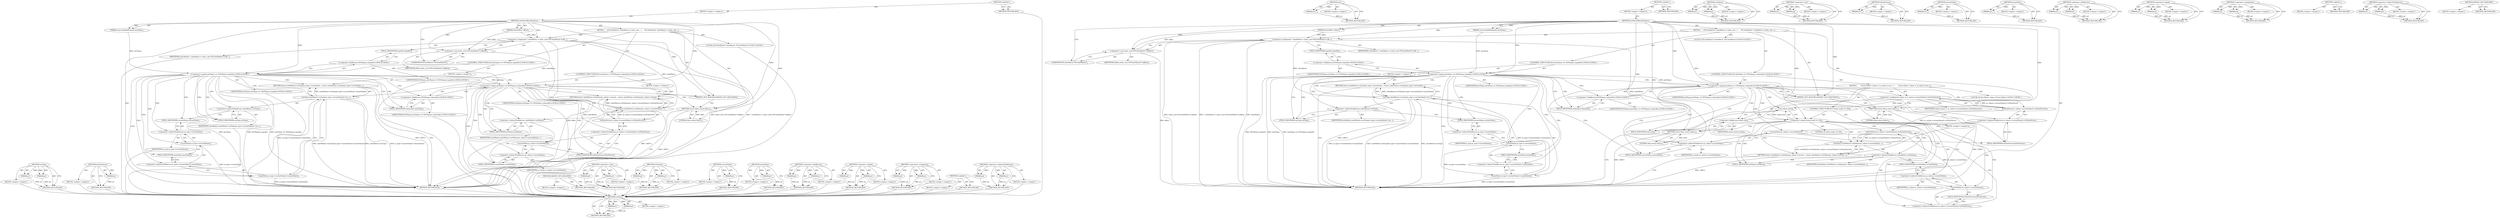 digraph "ASSERT_NOT_REACHED" {
vulnerable_102 [label=<(METHOD,setType)>];
vulnerable_103 [label=<(PARAM,p1)>];
vulnerable_104 [label=<(PARAM,p2)>];
vulnerable_105 [label=<(BLOCK,&lt;empty&gt;,&lt;empty&gt;)>];
vulnerable_106 [label=<(METHOD_RETURN,ANY)>];
vulnerable_125 [label=<(METHOD,toFloatVector)>];
vulnerable_126 [label=<(PARAM,p1)>];
vulnerable_127 [label=<(BLOCK,&lt;empty&gt;,&lt;empty&gt;)>];
vulnerable_128 [label=<(METHOD_RETURN,ANY)>];
vulnerable_6 [label=<(METHOD,&lt;global&gt;)<SUB>1</SUB>>];
vulnerable_7 [label=<(BLOCK,&lt;empty&gt;,&lt;empty&gt;)<SUB>1</SUB>>];
vulnerable_8 [label=<(METHOD,setFilterEffectAttribute)<SUB>1</SUB>>];
vulnerable_9 [label=<(PARAM,FilterEffect* effect)<SUB>1</SUB>>];
vulnerable_10 [label=<(PARAM,const QualifiedName&amp; attrName)<SUB>1</SUB>>];
vulnerable_11 [label=<(BLOCK,{
     FEColorMatrix* colorMatrix = static_cast...,{
     FEColorMatrix* colorMatrix = static_cast...)<SUB>2</SUB>>];
vulnerable_12 [label="<(LOCAL,FEColorMatrix* colorMatrix: FEColorMatrix*)<SUB>3</SUB>>"];
vulnerable_13 [label=<(&lt;operator&gt;.assignment,* colorMatrix = static_cast&lt;FEColorMatrix*&gt;(eff...)<SUB>3</SUB>>];
vulnerable_14 [label=<(IDENTIFIER,colorMatrix,* colorMatrix = static_cast&lt;FEColorMatrix*&gt;(eff...)<SUB>3</SUB>>];
vulnerable_15 [label=<(&lt;operator&gt;.cast,static_cast&lt;FEColorMatrix*&gt;(effect))<SUB>3</SUB>>];
vulnerable_16 [label=<(UNKNOWN,FEColorMatrix*,FEColorMatrix*)<SUB>3</SUB>>];
vulnerable_17 [label=<(IDENTIFIER,effect,static_cast&lt;FEColorMatrix*&gt;(effect))<SUB>3</SUB>>];
vulnerable_18 [label="<(CONTROL_STRUCTURE,IF,if (attrName == SVGNames::typeAttr))<SUB>4</SUB>>"];
vulnerable_19 [label="<(&lt;operator&gt;.equals,attrName == SVGNames::typeAttr)<SUB>4</SUB>>"];
vulnerable_20 [label="<(IDENTIFIER,attrName,attrName == SVGNames::typeAttr)<SUB>4</SUB>>"];
vulnerable_21 [label="<(&lt;operator&gt;.fieldAccess,SVGNames::typeAttr)<SUB>4</SUB>>"];
vulnerable_22 [label="<(IDENTIFIER,SVGNames,attrName == SVGNames::typeAttr)<SUB>4</SUB>>"];
vulnerable_23 [label=<(FIELD_IDENTIFIER,typeAttr,typeAttr)<SUB>4</SUB>>];
vulnerable_24 [label=<(BLOCK,&lt;empty&gt;,&lt;empty&gt;)<SUB>5</SUB>>];
vulnerable_25 [label=<(RETURN,return colorMatrix-&gt;setType(m_type-&gt;currentValu...,return colorMatrix-&gt;setType(m_type-&gt;currentValu...)<SUB>5</SUB>>];
vulnerable_26 [label=<(setType,colorMatrix-&gt;setType(m_type-&gt;currentValue()-&gt;en...)<SUB>5</SUB>>];
vulnerable_27 [label=<(&lt;operator&gt;.indirectFieldAccess,colorMatrix-&gt;setType)<SUB>5</SUB>>];
vulnerable_28 [label=<(IDENTIFIER,colorMatrix,colorMatrix-&gt;setType(m_type-&gt;currentValue()-&gt;en...)<SUB>5</SUB>>];
vulnerable_29 [label=<(FIELD_IDENTIFIER,setType,setType)<SUB>5</SUB>>];
vulnerable_30 [label=<(enumValue,m_type-&gt;currentValue()-&gt;enumValue())<SUB>5</SUB>>];
vulnerable_31 [label=<(&lt;operator&gt;.indirectFieldAccess,m_type-&gt;currentValue()-&gt;enumValue)<SUB>5</SUB>>];
vulnerable_32 [label=<(currentValue,m_type-&gt;currentValue())<SUB>5</SUB>>];
vulnerable_33 [label=<(&lt;operator&gt;.indirectFieldAccess,m_type-&gt;currentValue)<SUB>5</SUB>>];
vulnerable_34 [label=<(IDENTIFIER,m_type,m_type-&gt;currentValue())<SUB>5</SUB>>];
vulnerable_35 [label=<(FIELD_IDENTIFIER,currentValue,currentValue)<SUB>5</SUB>>];
vulnerable_36 [label=<(FIELD_IDENTIFIER,enumValue,enumValue)<SUB>5</SUB>>];
vulnerable_37 [label="<(CONTROL_STRUCTURE,IF,if (attrName == SVGNames::valuesAttr))<SUB>6</SUB>>"];
vulnerable_38 [label="<(&lt;operator&gt;.equals,attrName == SVGNames::valuesAttr)<SUB>6</SUB>>"];
vulnerable_39 [label="<(IDENTIFIER,attrName,attrName == SVGNames::valuesAttr)<SUB>6</SUB>>"];
vulnerable_40 [label="<(&lt;operator&gt;.fieldAccess,SVGNames::valuesAttr)<SUB>6</SUB>>"];
vulnerable_41 [label="<(IDENTIFIER,SVGNames,attrName == SVGNames::valuesAttr)<SUB>6</SUB>>"];
vulnerable_42 [label=<(FIELD_IDENTIFIER,valuesAttr,valuesAttr)<SUB>6</SUB>>];
vulnerable_43 [label=<(BLOCK,&lt;empty&gt;,&lt;empty&gt;)<SUB>7</SUB>>];
vulnerable_44 [label=<(RETURN,return colorMatrix-&gt;setValues(m_values-&gt;current...,return colorMatrix-&gt;setValues(m_values-&gt;current...)<SUB>7</SUB>>];
vulnerable_45 [label=<(setValues,colorMatrix-&gt;setValues(m_values-&gt;currentValue()...)<SUB>7</SUB>>];
vulnerable_46 [label=<(&lt;operator&gt;.indirectFieldAccess,colorMatrix-&gt;setValues)<SUB>7</SUB>>];
vulnerable_47 [label=<(IDENTIFIER,colorMatrix,colorMatrix-&gt;setValues(m_values-&gt;currentValue()...)<SUB>7</SUB>>];
vulnerable_48 [label=<(FIELD_IDENTIFIER,setValues,setValues)<SUB>7</SUB>>];
vulnerable_49 [label=<(toFloatVector,m_values-&gt;currentValue()-&gt;toFloatVector())<SUB>7</SUB>>];
vulnerable_50 [label=<(&lt;operator&gt;.indirectFieldAccess,m_values-&gt;currentValue()-&gt;toFloatVector)<SUB>7</SUB>>];
vulnerable_51 [label=<(currentValue,m_values-&gt;currentValue())<SUB>7</SUB>>];
vulnerable_52 [label=<(&lt;operator&gt;.indirectFieldAccess,m_values-&gt;currentValue)<SUB>7</SUB>>];
vulnerable_53 [label=<(IDENTIFIER,m_values,m_values-&gt;currentValue())<SUB>7</SUB>>];
vulnerable_54 [label=<(FIELD_IDENTIFIER,currentValue,currentValue)<SUB>7</SUB>>];
vulnerable_55 [label=<(FIELD_IDENTIFIER,toFloatVector,toFloatVector)<SUB>7</SUB>>];
vulnerable_56 [label=<(ASSERT_NOT_REACHED,ASSERT_NOT_REACHED())<SUB>9</SUB>>];
vulnerable_57 [label=<(RETURN,return false;,return false;)<SUB>10</SUB>>];
vulnerable_58 [label=<(LITERAL,false,return false;)<SUB>10</SUB>>];
vulnerable_59 [label=<(METHOD_RETURN,bool)<SUB>1</SUB>>];
vulnerable_61 [label=<(METHOD_RETURN,ANY)<SUB>1</SUB>>];
vulnerable_129 [label=<(METHOD,ASSERT_NOT_REACHED)>];
vulnerable_130 [label=<(BLOCK,&lt;empty&gt;,&lt;empty&gt;)>];
vulnerable_131 [label=<(METHOD_RETURN,ANY)>];
vulnerable_87 [label=<(METHOD,&lt;operator&gt;.cast)>];
vulnerable_88 [label=<(PARAM,p1)>];
vulnerable_89 [label=<(PARAM,p2)>];
vulnerable_90 [label=<(BLOCK,&lt;empty&gt;,&lt;empty&gt;)>];
vulnerable_91 [label=<(METHOD_RETURN,ANY)>];
vulnerable_120 [label=<(METHOD,setValues)>];
vulnerable_121 [label=<(PARAM,p1)>];
vulnerable_122 [label=<(PARAM,p2)>];
vulnerable_123 [label=<(BLOCK,&lt;empty&gt;,&lt;empty&gt;)>];
vulnerable_124 [label=<(METHOD_RETURN,ANY)>];
vulnerable_116 [label=<(METHOD,currentValue)>];
vulnerable_117 [label=<(PARAM,p1)>];
vulnerable_118 [label=<(BLOCK,&lt;empty&gt;,&lt;empty&gt;)>];
vulnerable_119 [label=<(METHOD_RETURN,ANY)>];
vulnerable_112 [label=<(METHOD,enumValue)>];
vulnerable_113 [label=<(PARAM,p1)>];
vulnerable_114 [label=<(BLOCK,&lt;empty&gt;,&lt;empty&gt;)>];
vulnerable_115 [label=<(METHOD_RETURN,ANY)>];
vulnerable_97 [label=<(METHOD,&lt;operator&gt;.fieldAccess)>];
vulnerable_98 [label=<(PARAM,p1)>];
vulnerable_99 [label=<(PARAM,p2)>];
vulnerable_100 [label=<(BLOCK,&lt;empty&gt;,&lt;empty&gt;)>];
vulnerable_101 [label=<(METHOD_RETURN,ANY)>];
vulnerable_92 [label=<(METHOD,&lt;operator&gt;.equals)>];
vulnerable_93 [label=<(PARAM,p1)>];
vulnerable_94 [label=<(PARAM,p2)>];
vulnerable_95 [label=<(BLOCK,&lt;empty&gt;,&lt;empty&gt;)>];
vulnerable_96 [label=<(METHOD_RETURN,ANY)>];
vulnerable_82 [label=<(METHOD,&lt;operator&gt;.assignment)>];
vulnerable_83 [label=<(PARAM,p1)>];
vulnerable_84 [label=<(PARAM,p2)>];
vulnerable_85 [label=<(BLOCK,&lt;empty&gt;,&lt;empty&gt;)>];
vulnerable_86 [label=<(METHOD_RETURN,ANY)>];
vulnerable_76 [label=<(METHOD,&lt;global&gt;)<SUB>1</SUB>>];
vulnerable_77 [label=<(BLOCK,&lt;empty&gt;,&lt;empty&gt;)>];
vulnerable_78 [label=<(METHOD_RETURN,ANY)>];
vulnerable_107 [label=<(METHOD,&lt;operator&gt;.indirectFieldAccess)>];
vulnerable_108 [label=<(PARAM,p1)>];
vulnerable_109 [label=<(PARAM,p2)>];
vulnerable_110 [label=<(BLOCK,&lt;empty&gt;,&lt;empty&gt;)>];
vulnerable_111 [label=<(METHOD_RETURN,ANY)>];
fixed_126 [label=<(METHOD,setType)>];
fixed_127 [label=<(PARAM,p1)>];
fixed_128 [label=<(PARAM,p2)>];
fixed_129 [label=<(BLOCK,&lt;empty&gt;,&lt;empty&gt;)>];
fixed_130 [label=<(METHOD_RETURN,ANY)>];
fixed_148 [label=<(METHOD,size)>];
fixed_149 [label=<(PARAM,p1)>];
fixed_150 [label=<(BLOCK,&lt;empty&gt;,&lt;empty&gt;)>];
fixed_151 [label=<(METHOD_RETURN,ANY)>];
fixed_6 [label=<(METHOD,&lt;global&gt;)<SUB>1</SUB>>];
fixed_7 [label=<(BLOCK,&lt;empty&gt;,&lt;empty&gt;)<SUB>1</SUB>>];
fixed_8 [label=<(METHOD,setFilterEffectAttribute)<SUB>1</SUB>>];
fixed_9 [label=<(PARAM,FilterEffect* effect)<SUB>1</SUB>>];
fixed_10 [label=<(PARAM,const QualifiedName&amp; attrName)<SUB>1</SUB>>];
fixed_11 [label=<(BLOCK,{
     FEColorMatrix* colorMatrix = static_cast...,{
     FEColorMatrix* colorMatrix = static_cast...)<SUB>2</SUB>>];
fixed_12 [label="<(LOCAL,FEColorMatrix* colorMatrix: FEColorMatrix*)<SUB>3</SUB>>"];
fixed_13 [label=<(&lt;operator&gt;.assignment,* colorMatrix = static_cast&lt;FEColorMatrix*&gt;(eff...)<SUB>3</SUB>>];
fixed_14 [label=<(IDENTIFIER,colorMatrix,* colorMatrix = static_cast&lt;FEColorMatrix*&gt;(eff...)<SUB>3</SUB>>];
fixed_15 [label=<(&lt;operator&gt;.cast,static_cast&lt;FEColorMatrix*&gt;(effect))<SUB>3</SUB>>];
fixed_16 [label=<(UNKNOWN,FEColorMatrix*,FEColorMatrix*)<SUB>3</SUB>>];
fixed_17 [label=<(IDENTIFIER,effect,static_cast&lt;FEColorMatrix*&gt;(effect))<SUB>3</SUB>>];
fixed_18 [label="<(CONTROL_STRUCTURE,IF,if (attrName == SVGNames::typeAttr))<SUB>4</SUB>>"];
fixed_19 [label="<(&lt;operator&gt;.equals,attrName == SVGNames::typeAttr)<SUB>4</SUB>>"];
fixed_20 [label="<(IDENTIFIER,attrName,attrName == SVGNames::typeAttr)<SUB>4</SUB>>"];
fixed_21 [label="<(&lt;operator&gt;.fieldAccess,SVGNames::typeAttr)<SUB>4</SUB>>"];
fixed_22 [label="<(IDENTIFIER,SVGNames,attrName == SVGNames::typeAttr)<SUB>4</SUB>>"];
fixed_23 [label=<(FIELD_IDENTIFIER,typeAttr,typeAttr)<SUB>4</SUB>>];
fixed_24 [label=<(BLOCK,&lt;empty&gt;,&lt;empty&gt;)<SUB>5</SUB>>];
fixed_25 [label=<(RETURN,return colorMatrix-&gt;setType(m_type-&gt;currentValu...,return colorMatrix-&gt;setType(m_type-&gt;currentValu...)<SUB>5</SUB>>];
fixed_26 [label=<(setType,colorMatrix-&gt;setType(m_type-&gt;currentValue()-&gt;en...)<SUB>5</SUB>>];
fixed_27 [label=<(&lt;operator&gt;.indirectFieldAccess,colorMatrix-&gt;setType)<SUB>5</SUB>>];
fixed_28 [label=<(IDENTIFIER,colorMatrix,colorMatrix-&gt;setType(m_type-&gt;currentValue()-&gt;en...)<SUB>5</SUB>>];
fixed_29 [label=<(FIELD_IDENTIFIER,setType,setType)<SUB>5</SUB>>];
fixed_30 [label=<(enumValue,m_type-&gt;currentValue()-&gt;enumValue())<SUB>5</SUB>>];
fixed_31 [label=<(&lt;operator&gt;.indirectFieldAccess,m_type-&gt;currentValue()-&gt;enumValue)<SUB>5</SUB>>];
fixed_32 [label=<(currentValue,m_type-&gt;currentValue())<SUB>5</SUB>>];
fixed_33 [label=<(&lt;operator&gt;.indirectFieldAccess,m_type-&gt;currentValue)<SUB>5</SUB>>];
fixed_34 [label=<(IDENTIFIER,m_type,m_type-&gt;currentValue())<SUB>5</SUB>>];
fixed_35 [label=<(FIELD_IDENTIFIER,currentValue,currentValue)<SUB>5</SUB>>];
fixed_36 [label=<(FIELD_IDENTIFIER,enumValue,enumValue)<SUB>5</SUB>>];
fixed_37 [label="<(CONTROL_STRUCTURE,IF,if (attrName == SVGNames::valuesAttr))<SUB>6</SUB>>"];
fixed_38 [label="<(&lt;operator&gt;.equals,attrName == SVGNames::valuesAttr)<SUB>6</SUB>>"];
fixed_39 [label="<(IDENTIFIER,attrName,attrName == SVGNames::valuesAttr)<SUB>6</SUB>>"];
fixed_40 [label="<(&lt;operator&gt;.fieldAccess,SVGNames::valuesAttr)<SUB>6</SUB>>"];
fixed_41 [label="<(IDENTIFIER,SVGNames,attrName == SVGNames::valuesAttr)<SUB>6</SUB>>"];
fixed_42 [label=<(FIELD_IDENTIFIER,valuesAttr,valuesAttr)<SUB>6</SUB>>];
fixed_43 [label=<(BLOCK,{
        Vector&lt;float&gt; values = m_values-&gt;curr...,{
        Vector&lt;float&gt; values = m_values-&gt;curr...)<SUB>6</SUB>>];
fixed_44 [label="<(LOCAL,Vector&lt;float&gt; values: Vector&lt;float&gt;)<SUB>7</SUB>>"];
fixed_45 [label=<(&lt;operator&gt;.assignment,values = m_values-&gt;currentValue()-&gt;toFloatVector())<SUB>7</SUB>>];
fixed_46 [label=<(IDENTIFIER,values,values = m_values-&gt;currentValue()-&gt;toFloatVector())<SUB>7</SUB>>];
fixed_47 [label=<(toFloatVector,m_values-&gt;currentValue()-&gt;toFloatVector())<SUB>7</SUB>>];
fixed_48 [label=<(&lt;operator&gt;.indirectFieldAccess,m_values-&gt;currentValue()-&gt;toFloatVector)<SUB>7</SUB>>];
fixed_49 [label=<(currentValue,m_values-&gt;currentValue())<SUB>7</SUB>>];
fixed_50 [label=<(&lt;operator&gt;.indirectFieldAccess,m_values-&gt;currentValue)<SUB>7</SUB>>];
fixed_51 [label=<(IDENTIFIER,m_values,m_values-&gt;currentValue())<SUB>7</SUB>>];
fixed_52 [label=<(FIELD_IDENTIFIER,currentValue,currentValue)<SUB>7</SUB>>];
fixed_53 [label=<(FIELD_IDENTIFIER,toFloatVector,toFloatVector)<SUB>7</SUB>>];
fixed_54 [label=<(CONTROL_STRUCTURE,IF,if (values.size() == 20))<SUB>8</SUB>>];
fixed_55 [label=<(&lt;operator&gt;.equals,values.size() == 20)<SUB>8</SUB>>];
fixed_56 [label=<(size,values.size())<SUB>8</SUB>>];
fixed_57 [label=<(&lt;operator&gt;.fieldAccess,values.size)<SUB>8</SUB>>];
fixed_58 [label=<(IDENTIFIER,values,values.size())<SUB>8</SUB>>];
fixed_59 [label=<(FIELD_IDENTIFIER,size,size)<SUB>8</SUB>>];
fixed_60 [label=<(LITERAL,20,values.size() == 20)<SUB>8</SUB>>];
fixed_61 [label=<(BLOCK,&lt;empty&gt;,&lt;empty&gt;)<SUB>9</SUB>>];
fixed_62 [label=<(RETURN,return colorMatrix-&gt;setValues(m_values-&gt;current...,return colorMatrix-&gt;setValues(m_values-&gt;current...)<SUB>9</SUB>>];
fixed_63 [label=<(setValues,colorMatrix-&gt;setValues(m_values-&gt;currentValue()...)<SUB>9</SUB>>];
fixed_64 [label=<(&lt;operator&gt;.indirectFieldAccess,colorMatrix-&gt;setValues)<SUB>9</SUB>>];
fixed_65 [label=<(IDENTIFIER,colorMatrix,colorMatrix-&gt;setValues(m_values-&gt;currentValue()...)<SUB>9</SUB>>];
fixed_66 [label=<(FIELD_IDENTIFIER,setValues,setValues)<SUB>9</SUB>>];
fixed_67 [label=<(toFloatVector,m_values-&gt;currentValue()-&gt;toFloatVector())<SUB>9</SUB>>];
fixed_68 [label=<(&lt;operator&gt;.indirectFieldAccess,m_values-&gt;currentValue()-&gt;toFloatVector)<SUB>9</SUB>>];
fixed_69 [label=<(currentValue,m_values-&gt;currentValue())<SUB>9</SUB>>];
fixed_70 [label=<(&lt;operator&gt;.indirectFieldAccess,m_values-&gt;currentValue)<SUB>9</SUB>>];
fixed_71 [label=<(IDENTIFIER,m_values,m_values-&gt;currentValue())<SUB>9</SUB>>];
fixed_72 [label=<(FIELD_IDENTIFIER,currentValue,currentValue)<SUB>9</SUB>>];
fixed_73 [label=<(FIELD_IDENTIFIER,toFloatVector,toFloatVector)<SUB>9</SUB>>];
fixed_74 [label=<(RETURN,return false;,return false;)<SUB>10</SUB>>];
fixed_75 [label=<(LITERAL,false,return false;)<SUB>10</SUB>>];
fixed_76 [label=<(ASSERT_NOT_REACHED,ASSERT_NOT_REACHED())<SUB>13</SUB>>];
fixed_77 [label=<(RETURN,return false;,return false;)<SUB>14</SUB>>];
fixed_78 [label=<(LITERAL,false,return false;)<SUB>14</SUB>>];
fixed_79 [label=<(METHOD_RETURN,bool)<SUB>1</SUB>>];
fixed_81 [label=<(METHOD_RETURN,ANY)<SUB>1</SUB>>];
fixed_152 [label=<(METHOD,setValues)>];
fixed_153 [label=<(PARAM,p1)>];
fixed_154 [label=<(PARAM,p2)>];
fixed_155 [label=<(BLOCK,&lt;empty&gt;,&lt;empty&gt;)>];
fixed_156 [label=<(METHOD_RETURN,ANY)>];
fixed_111 [label=<(METHOD,&lt;operator&gt;.cast)>];
fixed_112 [label=<(PARAM,p1)>];
fixed_113 [label=<(PARAM,p2)>];
fixed_114 [label=<(BLOCK,&lt;empty&gt;,&lt;empty&gt;)>];
fixed_115 [label=<(METHOD_RETURN,ANY)>];
fixed_144 [label=<(METHOD,toFloatVector)>];
fixed_145 [label=<(PARAM,p1)>];
fixed_146 [label=<(BLOCK,&lt;empty&gt;,&lt;empty&gt;)>];
fixed_147 [label=<(METHOD_RETURN,ANY)>];
fixed_140 [label=<(METHOD,currentValue)>];
fixed_141 [label=<(PARAM,p1)>];
fixed_142 [label=<(BLOCK,&lt;empty&gt;,&lt;empty&gt;)>];
fixed_143 [label=<(METHOD_RETURN,ANY)>];
fixed_136 [label=<(METHOD,enumValue)>];
fixed_137 [label=<(PARAM,p1)>];
fixed_138 [label=<(BLOCK,&lt;empty&gt;,&lt;empty&gt;)>];
fixed_139 [label=<(METHOD_RETURN,ANY)>];
fixed_121 [label=<(METHOD,&lt;operator&gt;.fieldAccess)>];
fixed_122 [label=<(PARAM,p1)>];
fixed_123 [label=<(PARAM,p2)>];
fixed_124 [label=<(BLOCK,&lt;empty&gt;,&lt;empty&gt;)>];
fixed_125 [label=<(METHOD_RETURN,ANY)>];
fixed_116 [label=<(METHOD,&lt;operator&gt;.equals)>];
fixed_117 [label=<(PARAM,p1)>];
fixed_118 [label=<(PARAM,p2)>];
fixed_119 [label=<(BLOCK,&lt;empty&gt;,&lt;empty&gt;)>];
fixed_120 [label=<(METHOD_RETURN,ANY)>];
fixed_106 [label=<(METHOD,&lt;operator&gt;.assignment)>];
fixed_107 [label=<(PARAM,p1)>];
fixed_108 [label=<(PARAM,p2)>];
fixed_109 [label=<(BLOCK,&lt;empty&gt;,&lt;empty&gt;)>];
fixed_110 [label=<(METHOD_RETURN,ANY)>];
fixed_100 [label=<(METHOD,&lt;global&gt;)<SUB>1</SUB>>];
fixed_101 [label=<(BLOCK,&lt;empty&gt;,&lt;empty&gt;)>];
fixed_102 [label=<(METHOD_RETURN,ANY)>];
fixed_131 [label=<(METHOD,&lt;operator&gt;.indirectFieldAccess)>];
fixed_132 [label=<(PARAM,p1)>];
fixed_133 [label=<(PARAM,p2)>];
fixed_134 [label=<(BLOCK,&lt;empty&gt;,&lt;empty&gt;)>];
fixed_135 [label=<(METHOD_RETURN,ANY)>];
fixed_157 [label=<(METHOD,ASSERT_NOT_REACHED)>];
fixed_158 [label=<(BLOCK,&lt;empty&gt;,&lt;empty&gt;)>];
fixed_159 [label=<(METHOD_RETURN,ANY)>];
vulnerable_102 -> vulnerable_103  [key=0, label="AST: "];
vulnerable_102 -> vulnerable_103  [key=1, label="DDG: "];
vulnerable_102 -> vulnerable_105  [key=0, label="AST: "];
vulnerable_102 -> vulnerable_104  [key=0, label="AST: "];
vulnerable_102 -> vulnerable_104  [key=1, label="DDG: "];
vulnerable_102 -> vulnerable_106  [key=0, label="AST: "];
vulnerable_102 -> vulnerable_106  [key=1, label="CFG: "];
vulnerable_103 -> vulnerable_106  [key=0, label="DDG: p1"];
vulnerable_104 -> vulnerable_106  [key=0, label="DDG: p2"];
vulnerable_105 -> fixed_126  [key=0];
vulnerable_106 -> fixed_126  [key=0];
vulnerable_125 -> vulnerable_126  [key=0, label="AST: "];
vulnerable_125 -> vulnerable_126  [key=1, label="DDG: "];
vulnerable_125 -> vulnerable_127  [key=0, label="AST: "];
vulnerable_125 -> vulnerable_128  [key=0, label="AST: "];
vulnerable_125 -> vulnerable_128  [key=1, label="CFG: "];
vulnerable_126 -> vulnerable_128  [key=0, label="DDG: p1"];
vulnerable_127 -> fixed_126  [key=0];
vulnerable_128 -> fixed_126  [key=0];
vulnerable_6 -> vulnerable_7  [key=0, label="AST: "];
vulnerable_6 -> vulnerable_61  [key=0, label="AST: "];
vulnerable_6 -> vulnerable_61  [key=1, label="CFG: "];
vulnerable_7 -> vulnerable_8  [key=0, label="AST: "];
vulnerable_8 -> vulnerable_9  [key=0, label="AST: "];
vulnerable_8 -> vulnerable_9  [key=1, label="DDG: "];
vulnerable_8 -> vulnerable_10  [key=0, label="AST: "];
vulnerable_8 -> vulnerable_10  [key=1, label="DDG: "];
vulnerable_8 -> vulnerable_11  [key=0, label="AST: "];
vulnerable_8 -> vulnerable_59  [key=0, label="AST: "];
vulnerable_8 -> vulnerable_16  [key=0, label="CFG: "];
vulnerable_8 -> vulnerable_13  [key=0, label="DDG: "];
vulnerable_8 -> vulnerable_56  [key=0, label="DDG: "];
vulnerable_8 -> vulnerable_57  [key=0, label="DDG: "];
vulnerable_8 -> vulnerable_58  [key=0, label="DDG: "];
vulnerable_8 -> vulnerable_15  [key=0, label="DDG: "];
vulnerable_8 -> vulnerable_19  [key=0, label="DDG: "];
vulnerable_8 -> vulnerable_38  [key=0, label="DDG: "];
vulnerable_9 -> vulnerable_13  [key=0, label="DDG: effect"];
vulnerable_9 -> vulnerable_15  [key=0, label="DDG: effect"];
vulnerable_10 -> vulnerable_19  [key=0, label="DDG: attrName"];
vulnerable_11 -> vulnerable_12  [key=0, label="AST: "];
vulnerable_11 -> vulnerable_13  [key=0, label="AST: "];
vulnerable_11 -> vulnerable_18  [key=0, label="AST: "];
vulnerable_11 -> vulnerable_37  [key=0, label="AST: "];
vulnerable_11 -> vulnerable_56  [key=0, label="AST: "];
vulnerable_11 -> vulnerable_57  [key=0, label="AST: "];
vulnerable_12 -> fixed_126  [key=0];
vulnerable_13 -> vulnerable_14  [key=0, label="AST: "];
vulnerable_13 -> vulnerable_15  [key=0, label="AST: "];
vulnerable_13 -> vulnerable_23  [key=0, label="CFG: "];
vulnerable_13 -> vulnerable_59  [key=0, label="DDG: colorMatrix"];
vulnerable_13 -> vulnerable_59  [key=1, label="DDG: static_cast&lt;FEColorMatrix*&gt;(effect)"];
vulnerable_13 -> vulnerable_59  [key=2, label="DDG: * colorMatrix = static_cast&lt;FEColorMatrix*&gt;(effect)"];
vulnerable_13 -> vulnerable_26  [key=0, label="DDG: colorMatrix"];
vulnerable_13 -> vulnerable_45  [key=0, label="DDG: colorMatrix"];
vulnerable_14 -> fixed_126  [key=0];
vulnerable_15 -> vulnerable_16  [key=0, label="AST: "];
vulnerable_15 -> vulnerable_17  [key=0, label="AST: "];
vulnerable_15 -> vulnerable_13  [key=0, label="CFG: "];
vulnerable_15 -> vulnerable_59  [key=0, label="DDG: effect"];
vulnerable_16 -> vulnerable_15  [key=0, label="CFG: "];
vulnerable_17 -> fixed_126  [key=0];
vulnerable_18 -> vulnerable_19  [key=0, label="AST: "];
vulnerable_18 -> vulnerable_24  [key=0, label="AST: "];
vulnerable_19 -> vulnerable_20  [key=0, label="AST: "];
vulnerable_19 -> vulnerable_21  [key=0, label="AST: "];
vulnerable_19 -> vulnerable_29  [key=0, label="CFG: "];
vulnerable_19 -> vulnerable_29  [key=1, label="CDG: "];
vulnerable_19 -> vulnerable_42  [key=0, label="CFG: "];
vulnerable_19 -> vulnerable_42  [key=1, label="CDG: "];
vulnerable_19 -> vulnerable_59  [key=0, label="DDG: attrName"];
vulnerable_19 -> vulnerable_59  [key=1, label="DDG: SVGNames::typeAttr"];
vulnerable_19 -> vulnerable_59  [key=2, label="DDG: attrName == SVGNames::typeAttr"];
vulnerable_19 -> vulnerable_38  [key=0, label="DDG: attrName"];
vulnerable_19 -> vulnerable_38  [key=1, label="CDG: "];
vulnerable_19 -> vulnerable_30  [key=0, label="CDG: "];
vulnerable_19 -> vulnerable_32  [key=0, label="CDG: "];
vulnerable_19 -> vulnerable_33  [key=0, label="CDG: "];
vulnerable_19 -> vulnerable_26  [key=0, label="CDG: "];
vulnerable_19 -> vulnerable_36  [key=0, label="CDG: "];
vulnerable_19 -> vulnerable_25  [key=0, label="CDG: "];
vulnerable_19 -> vulnerable_27  [key=0, label="CDG: "];
vulnerable_19 -> vulnerable_40  [key=0, label="CDG: "];
vulnerable_19 -> vulnerable_35  [key=0, label="CDG: "];
vulnerable_19 -> vulnerable_31  [key=0, label="CDG: "];
vulnerable_20 -> fixed_126  [key=0];
vulnerable_21 -> vulnerable_22  [key=0, label="AST: "];
vulnerable_21 -> vulnerable_23  [key=0, label="AST: "];
vulnerable_21 -> vulnerable_19  [key=0, label="CFG: "];
vulnerable_22 -> fixed_126  [key=0];
vulnerable_23 -> vulnerable_21  [key=0, label="CFG: "];
vulnerable_24 -> vulnerable_25  [key=0, label="AST: "];
vulnerable_25 -> vulnerable_26  [key=0, label="AST: "];
vulnerable_25 -> vulnerable_59  [key=0, label="CFG: "];
vulnerable_25 -> vulnerable_59  [key=1, label="DDG: &lt;RET&gt;"];
vulnerable_26 -> vulnerable_27  [key=0, label="AST: "];
vulnerable_26 -> vulnerable_30  [key=0, label="AST: "];
vulnerable_26 -> vulnerable_25  [key=0, label="CFG: "];
vulnerable_26 -> vulnerable_25  [key=1, label="DDG: colorMatrix-&gt;setType(m_type-&gt;currentValue()-&gt;enumValue())"];
vulnerable_26 -> vulnerable_59  [key=0, label="DDG: colorMatrix-&gt;setType"];
vulnerable_26 -> vulnerable_59  [key=1, label="DDG: m_type-&gt;currentValue()-&gt;enumValue()"];
vulnerable_26 -> vulnerable_59  [key=2, label="DDG: colorMatrix-&gt;setType(m_type-&gt;currentValue()-&gt;enumValue())"];
vulnerable_27 -> vulnerable_28  [key=0, label="AST: "];
vulnerable_27 -> vulnerable_29  [key=0, label="AST: "];
vulnerable_27 -> vulnerable_35  [key=0, label="CFG: "];
vulnerable_28 -> fixed_126  [key=0];
vulnerable_29 -> vulnerable_27  [key=0, label="CFG: "];
vulnerable_30 -> vulnerable_31  [key=0, label="AST: "];
vulnerable_30 -> vulnerable_26  [key=0, label="CFG: "];
vulnerable_30 -> vulnerable_26  [key=1, label="DDG: m_type-&gt;currentValue()-&gt;enumValue"];
vulnerable_30 -> vulnerable_59  [key=0, label="DDG: m_type-&gt;currentValue()-&gt;enumValue"];
vulnerable_31 -> vulnerable_32  [key=0, label="AST: "];
vulnerable_31 -> vulnerable_36  [key=0, label="AST: "];
vulnerable_31 -> vulnerable_30  [key=0, label="CFG: "];
vulnerable_32 -> vulnerable_33  [key=0, label="AST: "];
vulnerable_32 -> vulnerable_36  [key=0, label="CFG: "];
vulnerable_32 -> vulnerable_59  [key=0, label="DDG: m_type-&gt;currentValue"];
vulnerable_33 -> vulnerable_34  [key=0, label="AST: "];
vulnerable_33 -> vulnerable_35  [key=0, label="AST: "];
vulnerable_33 -> vulnerable_32  [key=0, label="CFG: "];
vulnerable_34 -> fixed_126  [key=0];
vulnerable_35 -> vulnerable_33  [key=0, label="CFG: "];
vulnerable_36 -> vulnerable_31  [key=0, label="CFG: "];
vulnerable_37 -> vulnerable_38  [key=0, label="AST: "];
vulnerable_37 -> vulnerable_43  [key=0, label="AST: "];
vulnerable_38 -> vulnerable_39  [key=0, label="AST: "];
vulnerable_38 -> vulnerable_40  [key=0, label="AST: "];
vulnerable_38 -> vulnerable_56  [key=0, label="CFG: "];
vulnerable_38 -> vulnerable_56  [key=1, label="CDG: "];
vulnerable_38 -> vulnerable_48  [key=0, label="CFG: "];
vulnerable_38 -> vulnerable_48  [key=1, label="CDG: "];
vulnerable_38 -> vulnerable_49  [key=0, label="CDG: "];
vulnerable_38 -> vulnerable_51  [key=0, label="CDG: "];
vulnerable_38 -> vulnerable_57  [key=0, label="CDG: "];
vulnerable_38 -> vulnerable_52  [key=0, label="CDG: "];
vulnerable_38 -> vulnerable_46  [key=0, label="CDG: "];
vulnerable_38 -> vulnerable_45  [key=0, label="CDG: "];
vulnerable_38 -> vulnerable_50  [key=0, label="CDG: "];
vulnerable_38 -> vulnerable_44  [key=0, label="CDG: "];
vulnerable_38 -> vulnerable_55  [key=0, label="CDG: "];
vulnerable_38 -> vulnerable_54  [key=0, label="CDG: "];
vulnerable_39 -> fixed_126  [key=0];
vulnerable_40 -> vulnerable_41  [key=0, label="AST: "];
vulnerable_40 -> vulnerable_42  [key=0, label="AST: "];
vulnerable_40 -> vulnerable_38  [key=0, label="CFG: "];
vulnerable_41 -> fixed_126  [key=0];
vulnerable_42 -> vulnerable_40  [key=0, label="CFG: "];
vulnerable_43 -> vulnerable_44  [key=0, label="AST: "];
vulnerable_44 -> vulnerable_45  [key=0, label="AST: "];
vulnerable_44 -> vulnerable_59  [key=0, label="CFG: "];
vulnerable_44 -> vulnerable_59  [key=1, label="DDG: &lt;RET&gt;"];
vulnerable_45 -> vulnerable_46  [key=0, label="AST: "];
vulnerable_45 -> vulnerable_49  [key=0, label="AST: "];
vulnerable_45 -> vulnerable_44  [key=0, label="CFG: "];
vulnerable_45 -> vulnerable_44  [key=1, label="DDG: colorMatrix-&gt;setValues(m_values-&gt;currentValue()-&gt;toFloatVector())"];
vulnerable_46 -> vulnerable_47  [key=0, label="AST: "];
vulnerable_46 -> vulnerable_48  [key=0, label="AST: "];
vulnerable_46 -> vulnerable_54  [key=0, label="CFG: "];
vulnerable_47 -> fixed_126  [key=0];
vulnerable_48 -> vulnerable_46  [key=0, label="CFG: "];
vulnerable_49 -> vulnerable_50  [key=0, label="AST: "];
vulnerable_49 -> vulnerable_45  [key=0, label="CFG: "];
vulnerable_49 -> vulnerable_45  [key=1, label="DDG: m_values-&gt;currentValue()-&gt;toFloatVector"];
vulnerable_50 -> vulnerable_51  [key=0, label="AST: "];
vulnerable_50 -> vulnerable_55  [key=0, label="AST: "];
vulnerable_50 -> vulnerable_49  [key=0, label="CFG: "];
vulnerable_51 -> vulnerable_52  [key=0, label="AST: "];
vulnerable_51 -> vulnerable_55  [key=0, label="CFG: "];
vulnerable_52 -> vulnerable_53  [key=0, label="AST: "];
vulnerable_52 -> vulnerable_54  [key=0, label="AST: "];
vulnerable_52 -> vulnerable_51  [key=0, label="CFG: "];
vulnerable_53 -> fixed_126  [key=0];
vulnerable_54 -> vulnerable_52  [key=0, label="CFG: "];
vulnerable_55 -> vulnerable_50  [key=0, label="CFG: "];
vulnerable_56 -> vulnerable_57  [key=0, label="CFG: "];
vulnerable_57 -> vulnerable_58  [key=0, label="AST: "];
vulnerable_57 -> vulnerable_59  [key=0, label="CFG: "];
vulnerable_57 -> vulnerable_59  [key=1, label="DDG: &lt;RET&gt;"];
vulnerable_58 -> vulnerable_57  [key=0, label="DDG: false"];
vulnerable_59 -> fixed_126  [key=0];
vulnerable_61 -> fixed_126  [key=0];
vulnerable_129 -> vulnerable_130  [key=0, label="AST: "];
vulnerable_129 -> vulnerable_131  [key=0, label="AST: "];
vulnerable_129 -> vulnerable_131  [key=1, label="CFG: "];
vulnerable_130 -> fixed_126  [key=0];
vulnerable_131 -> fixed_126  [key=0];
vulnerable_87 -> vulnerable_88  [key=0, label="AST: "];
vulnerable_87 -> vulnerable_88  [key=1, label="DDG: "];
vulnerable_87 -> vulnerable_90  [key=0, label="AST: "];
vulnerable_87 -> vulnerable_89  [key=0, label="AST: "];
vulnerable_87 -> vulnerable_89  [key=1, label="DDG: "];
vulnerable_87 -> vulnerable_91  [key=0, label="AST: "];
vulnerable_87 -> vulnerable_91  [key=1, label="CFG: "];
vulnerable_88 -> vulnerable_91  [key=0, label="DDG: p1"];
vulnerable_89 -> vulnerable_91  [key=0, label="DDG: p2"];
vulnerable_90 -> fixed_126  [key=0];
vulnerable_91 -> fixed_126  [key=0];
vulnerable_120 -> vulnerable_121  [key=0, label="AST: "];
vulnerable_120 -> vulnerable_121  [key=1, label="DDG: "];
vulnerable_120 -> vulnerable_123  [key=0, label="AST: "];
vulnerable_120 -> vulnerable_122  [key=0, label="AST: "];
vulnerable_120 -> vulnerable_122  [key=1, label="DDG: "];
vulnerable_120 -> vulnerable_124  [key=0, label="AST: "];
vulnerable_120 -> vulnerable_124  [key=1, label="CFG: "];
vulnerable_121 -> vulnerable_124  [key=0, label="DDG: p1"];
vulnerable_122 -> vulnerable_124  [key=0, label="DDG: p2"];
vulnerable_123 -> fixed_126  [key=0];
vulnerable_124 -> fixed_126  [key=0];
vulnerable_116 -> vulnerable_117  [key=0, label="AST: "];
vulnerable_116 -> vulnerable_117  [key=1, label="DDG: "];
vulnerable_116 -> vulnerable_118  [key=0, label="AST: "];
vulnerable_116 -> vulnerable_119  [key=0, label="AST: "];
vulnerable_116 -> vulnerable_119  [key=1, label="CFG: "];
vulnerable_117 -> vulnerable_119  [key=0, label="DDG: p1"];
vulnerable_118 -> fixed_126  [key=0];
vulnerable_119 -> fixed_126  [key=0];
vulnerable_112 -> vulnerable_113  [key=0, label="AST: "];
vulnerable_112 -> vulnerable_113  [key=1, label="DDG: "];
vulnerable_112 -> vulnerable_114  [key=0, label="AST: "];
vulnerable_112 -> vulnerable_115  [key=0, label="AST: "];
vulnerable_112 -> vulnerable_115  [key=1, label="CFG: "];
vulnerable_113 -> vulnerable_115  [key=0, label="DDG: p1"];
vulnerable_114 -> fixed_126  [key=0];
vulnerable_115 -> fixed_126  [key=0];
vulnerable_97 -> vulnerable_98  [key=0, label="AST: "];
vulnerable_97 -> vulnerable_98  [key=1, label="DDG: "];
vulnerable_97 -> vulnerable_100  [key=0, label="AST: "];
vulnerable_97 -> vulnerable_99  [key=0, label="AST: "];
vulnerable_97 -> vulnerable_99  [key=1, label="DDG: "];
vulnerable_97 -> vulnerable_101  [key=0, label="AST: "];
vulnerable_97 -> vulnerable_101  [key=1, label="CFG: "];
vulnerable_98 -> vulnerable_101  [key=0, label="DDG: p1"];
vulnerable_99 -> vulnerable_101  [key=0, label="DDG: p2"];
vulnerable_100 -> fixed_126  [key=0];
vulnerable_101 -> fixed_126  [key=0];
vulnerable_92 -> vulnerable_93  [key=0, label="AST: "];
vulnerable_92 -> vulnerable_93  [key=1, label="DDG: "];
vulnerable_92 -> vulnerable_95  [key=0, label="AST: "];
vulnerable_92 -> vulnerable_94  [key=0, label="AST: "];
vulnerable_92 -> vulnerable_94  [key=1, label="DDG: "];
vulnerable_92 -> vulnerable_96  [key=0, label="AST: "];
vulnerable_92 -> vulnerable_96  [key=1, label="CFG: "];
vulnerable_93 -> vulnerable_96  [key=0, label="DDG: p1"];
vulnerable_94 -> vulnerable_96  [key=0, label="DDG: p2"];
vulnerable_95 -> fixed_126  [key=0];
vulnerable_96 -> fixed_126  [key=0];
vulnerable_82 -> vulnerable_83  [key=0, label="AST: "];
vulnerable_82 -> vulnerable_83  [key=1, label="DDG: "];
vulnerable_82 -> vulnerable_85  [key=0, label="AST: "];
vulnerable_82 -> vulnerable_84  [key=0, label="AST: "];
vulnerable_82 -> vulnerable_84  [key=1, label="DDG: "];
vulnerable_82 -> vulnerable_86  [key=0, label="AST: "];
vulnerable_82 -> vulnerable_86  [key=1, label="CFG: "];
vulnerable_83 -> vulnerable_86  [key=0, label="DDG: p1"];
vulnerable_84 -> vulnerable_86  [key=0, label="DDG: p2"];
vulnerable_85 -> fixed_126  [key=0];
vulnerable_86 -> fixed_126  [key=0];
vulnerable_76 -> vulnerable_77  [key=0, label="AST: "];
vulnerable_76 -> vulnerable_78  [key=0, label="AST: "];
vulnerable_76 -> vulnerable_78  [key=1, label="CFG: "];
vulnerable_77 -> fixed_126  [key=0];
vulnerable_78 -> fixed_126  [key=0];
vulnerable_107 -> vulnerable_108  [key=0, label="AST: "];
vulnerable_107 -> vulnerable_108  [key=1, label="DDG: "];
vulnerable_107 -> vulnerable_110  [key=0, label="AST: "];
vulnerable_107 -> vulnerable_109  [key=0, label="AST: "];
vulnerable_107 -> vulnerable_109  [key=1, label="DDG: "];
vulnerable_107 -> vulnerable_111  [key=0, label="AST: "];
vulnerable_107 -> vulnerable_111  [key=1, label="CFG: "];
vulnerable_108 -> vulnerable_111  [key=0, label="DDG: p1"];
vulnerable_109 -> vulnerable_111  [key=0, label="DDG: p2"];
vulnerable_110 -> fixed_126  [key=0];
vulnerable_111 -> fixed_126  [key=0];
fixed_126 -> fixed_127  [key=0, label="AST: "];
fixed_126 -> fixed_127  [key=1, label="DDG: "];
fixed_126 -> fixed_129  [key=0, label="AST: "];
fixed_126 -> fixed_128  [key=0, label="AST: "];
fixed_126 -> fixed_128  [key=1, label="DDG: "];
fixed_126 -> fixed_130  [key=0, label="AST: "];
fixed_126 -> fixed_130  [key=1, label="CFG: "];
fixed_127 -> fixed_130  [key=0, label="DDG: p1"];
fixed_128 -> fixed_130  [key=0, label="DDG: p2"];
fixed_148 -> fixed_149  [key=0, label="AST: "];
fixed_148 -> fixed_149  [key=1, label="DDG: "];
fixed_148 -> fixed_150  [key=0, label="AST: "];
fixed_148 -> fixed_151  [key=0, label="AST: "];
fixed_148 -> fixed_151  [key=1, label="CFG: "];
fixed_149 -> fixed_151  [key=0, label="DDG: p1"];
fixed_6 -> fixed_7  [key=0, label="AST: "];
fixed_6 -> fixed_81  [key=0, label="AST: "];
fixed_6 -> fixed_81  [key=1, label="CFG: "];
fixed_7 -> fixed_8  [key=0, label="AST: "];
fixed_8 -> fixed_9  [key=0, label="AST: "];
fixed_8 -> fixed_9  [key=1, label="DDG: "];
fixed_8 -> fixed_10  [key=0, label="AST: "];
fixed_8 -> fixed_10  [key=1, label="DDG: "];
fixed_8 -> fixed_11  [key=0, label="AST: "];
fixed_8 -> fixed_79  [key=0, label="AST: "];
fixed_8 -> fixed_16  [key=0, label="CFG: "];
fixed_8 -> fixed_13  [key=0, label="DDG: "];
fixed_8 -> fixed_76  [key=0, label="DDG: "];
fixed_8 -> fixed_77  [key=0, label="DDG: "];
fixed_8 -> fixed_78  [key=0, label="DDG: "];
fixed_8 -> fixed_15  [key=0, label="DDG: "];
fixed_8 -> fixed_19  [key=0, label="DDG: "];
fixed_8 -> fixed_38  [key=0, label="DDG: "];
fixed_8 -> fixed_74  [key=0, label="DDG: "];
fixed_8 -> fixed_75  [key=0, label="DDG: "];
fixed_8 -> fixed_55  [key=0, label="DDG: "];
fixed_9 -> fixed_13  [key=0, label="DDG: effect"];
fixed_9 -> fixed_15  [key=0, label="DDG: effect"];
fixed_10 -> fixed_19  [key=0, label="DDG: attrName"];
fixed_11 -> fixed_12  [key=0, label="AST: "];
fixed_11 -> fixed_13  [key=0, label="AST: "];
fixed_11 -> fixed_18  [key=0, label="AST: "];
fixed_11 -> fixed_37  [key=0, label="AST: "];
fixed_11 -> fixed_76  [key=0, label="AST: "];
fixed_11 -> fixed_77  [key=0, label="AST: "];
fixed_13 -> fixed_14  [key=0, label="AST: "];
fixed_13 -> fixed_15  [key=0, label="AST: "];
fixed_13 -> fixed_23  [key=0, label="CFG: "];
fixed_13 -> fixed_79  [key=0, label="DDG: colorMatrix"];
fixed_13 -> fixed_79  [key=1, label="DDG: static_cast&lt;FEColorMatrix*&gt;(effect)"];
fixed_13 -> fixed_79  [key=2, label="DDG: * colorMatrix = static_cast&lt;FEColorMatrix*&gt;(effect)"];
fixed_13 -> fixed_26  [key=0, label="DDG: colorMatrix"];
fixed_13 -> fixed_63  [key=0, label="DDG: colorMatrix"];
fixed_15 -> fixed_16  [key=0, label="AST: "];
fixed_15 -> fixed_17  [key=0, label="AST: "];
fixed_15 -> fixed_13  [key=0, label="CFG: "];
fixed_15 -> fixed_79  [key=0, label="DDG: effect"];
fixed_16 -> fixed_15  [key=0, label="CFG: "];
fixed_18 -> fixed_19  [key=0, label="AST: "];
fixed_18 -> fixed_24  [key=0, label="AST: "];
fixed_19 -> fixed_20  [key=0, label="AST: "];
fixed_19 -> fixed_21  [key=0, label="AST: "];
fixed_19 -> fixed_29  [key=0, label="CFG: "];
fixed_19 -> fixed_29  [key=1, label="CDG: "];
fixed_19 -> fixed_42  [key=0, label="CFG: "];
fixed_19 -> fixed_42  [key=1, label="CDG: "];
fixed_19 -> fixed_79  [key=0, label="DDG: attrName"];
fixed_19 -> fixed_79  [key=1, label="DDG: SVGNames::typeAttr"];
fixed_19 -> fixed_79  [key=2, label="DDG: attrName == SVGNames::typeAttr"];
fixed_19 -> fixed_38  [key=0, label="DDG: attrName"];
fixed_19 -> fixed_38  [key=1, label="CDG: "];
fixed_19 -> fixed_30  [key=0, label="CDG: "];
fixed_19 -> fixed_32  [key=0, label="CDG: "];
fixed_19 -> fixed_26  [key=0, label="CDG: "];
fixed_19 -> fixed_25  [key=0, label="CDG: "];
fixed_19 -> fixed_27  [key=0, label="CDG: "];
fixed_19 -> fixed_40  [key=0, label="CDG: "];
fixed_19 -> fixed_35  [key=0, label="CDG: "];
fixed_19 -> fixed_33  [key=0, label="CDG: "];
fixed_19 -> fixed_36  [key=0, label="CDG: "];
fixed_19 -> fixed_31  [key=0, label="CDG: "];
fixed_21 -> fixed_22  [key=0, label="AST: "];
fixed_21 -> fixed_23  [key=0, label="AST: "];
fixed_21 -> fixed_19  [key=0, label="CFG: "];
fixed_23 -> fixed_21  [key=0, label="CFG: "];
fixed_24 -> fixed_25  [key=0, label="AST: "];
fixed_25 -> fixed_26  [key=0, label="AST: "];
fixed_25 -> fixed_79  [key=0, label="CFG: "];
fixed_25 -> fixed_79  [key=1, label="DDG: &lt;RET&gt;"];
fixed_26 -> fixed_27  [key=0, label="AST: "];
fixed_26 -> fixed_30  [key=0, label="AST: "];
fixed_26 -> fixed_25  [key=0, label="CFG: "];
fixed_26 -> fixed_25  [key=1, label="DDG: colorMatrix-&gt;setType(m_type-&gt;currentValue()-&gt;enumValue())"];
fixed_26 -> fixed_79  [key=0, label="DDG: colorMatrix-&gt;setType"];
fixed_26 -> fixed_79  [key=1, label="DDG: m_type-&gt;currentValue()-&gt;enumValue()"];
fixed_26 -> fixed_79  [key=2, label="DDG: colorMatrix-&gt;setType(m_type-&gt;currentValue()-&gt;enumValue())"];
fixed_27 -> fixed_28  [key=0, label="AST: "];
fixed_27 -> fixed_29  [key=0, label="AST: "];
fixed_27 -> fixed_35  [key=0, label="CFG: "];
fixed_29 -> fixed_27  [key=0, label="CFG: "];
fixed_30 -> fixed_31  [key=0, label="AST: "];
fixed_30 -> fixed_26  [key=0, label="CFG: "];
fixed_30 -> fixed_26  [key=1, label="DDG: m_type-&gt;currentValue()-&gt;enumValue"];
fixed_30 -> fixed_79  [key=0, label="DDG: m_type-&gt;currentValue()-&gt;enumValue"];
fixed_31 -> fixed_32  [key=0, label="AST: "];
fixed_31 -> fixed_36  [key=0, label="AST: "];
fixed_31 -> fixed_30  [key=0, label="CFG: "];
fixed_32 -> fixed_33  [key=0, label="AST: "];
fixed_32 -> fixed_36  [key=0, label="CFG: "];
fixed_32 -> fixed_79  [key=0, label="DDG: m_type-&gt;currentValue"];
fixed_33 -> fixed_34  [key=0, label="AST: "];
fixed_33 -> fixed_35  [key=0, label="AST: "];
fixed_33 -> fixed_32  [key=0, label="CFG: "];
fixed_35 -> fixed_33  [key=0, label="CFG: "];
fixed_36 -> fixed_31  [key=0, label="CFG: "];
fixed_37 -> fixed_38  [key=0, label="AST: "];
fixed_37 -> fixed_43  [key=0, label="AST: "];
fixed_38 -> fixed_39  [key=0, label="AST: "];
fixed_38 -> fixed_40  [key=0, label="AST: "];
fixed_38 -> fixed_76  [key=0, label="CFG: "];
fixed_38 -> fixed_76  [key=1, label="CDG: "];
fixed_38 -> fixed_52  [key=0, label="CFG: "];
fixed_38 -> fixed_52  [key=1, label="CDG: "];
fixed_38 -> fixed_47  [key=0, label="CDG: "];
fixed_38 -> fixed_48  [key=0, label="CDG: "];
fixed_38 -> fixed_49  [key=0, label="CDG: "];
fixed_38 -> fixed_77  [key=0, label="CDG: "];
fixed_38 -> fixed_57  [key=0, label="CDG: "];
fixed_38 -> fixed_56  [key=0, label="CDG: "];
fixed_38 -> fixed_45  [key=0, label="CDG: "];
fixed_38 -> fixed_50  [key=0, label="CDG: "];
fixed_38 -> fixed_59  [key=0, label="CDG: "];
fixed_38 -> fixed_53  [key=0, label="CDG: "];
fixed_38 -> fixed_55  [key=0, label="CDG: "];
fixed_40 -> fixed_41  [key=0, label="AST: "];
fixed_40 -> fixed_42  [key=0, label="AST: "];
fixed_40 -> fixed_38  [key=0, label="CFG: "];
fixed_42 -> fixed_40  [key=0, label="CFG: "];
fixed_43 -> fixed_44  [key=0, label="AST: "];
fixed_43 -> fixed_45  [key=0, label="AST: "];
fixed_43 -> fixed_54  [key=0, label="AST: "];
fixed_43 -> fixed_74  [key=0, label="AST: "];
fixed_45 -> fixed_46  [key=0, label="AST: "];
fixed_45 -> fixed_47  [key=0, label="AST: "];
fixed_45 -> fixed_59  [key=0, label="CFG: "];
fixed_45 -> fixed_56  [key=0, label="DDG: values"];
fixed_47 -> fixed_48  [key=0, label="AST: "];
fixed_47 -> fixed_45  [key=0, label="CFG: "];
fixed_47 -> fixed_45  [key=1, label="DDG: m_values-&gt;currentValue()-&gt;toFloatVector"];
fixed_47 -> fixed_67  [key=0, label="DDG: m_values-&gt;currentValue()-&gt;toFloatVector"];
fixed_48 -> fixed_49  [key=0, label="AST: "];
fixed_48 -> fixed_53  [key=0, label="AST: "];
fixed_48 -> fixed_47  [key=0, label="CFG: "];
fixed_49 -> fixed_50  [key=0, label="AST: "];
fixed_49 -> fixed_53  [key=0, label="CFG: "];
fixed_49 -> fixed_69  [key=0, label="DDG: m_values-&gt;currentValue"];
fixed_50 -> fixed_51  [key=0, label="AST: "];
fixed_50 -> fixed_52  [key=0, label="AST: "];
fixed_50 -> fixed_49  [key=0, label="CFG: "];
fixed_52 -> fixed_50  [key=0, label="CFG: "];
fixed_53 -> fixed_48  [key=0, label="CFG: "];
fixed_54 -> fixed_55  [key=0, label="AST: "];
fixed_54 -> fixed_61  [key=0, label="AST: "];
fixed_55 -> fixed_56  [key=0, label="AST: "];
fixed_55 -> fixed_60  [key=0, label="AST: "];
fixed_55 -> fixed_66  [key=0, label="CFG: "];
fixed_55 -> fixed_66  [key=1, label="CDG: "];
fixed_55 -> fixed_74  [key=0, label="CFG: "];
fixed_55 -> fixed_74  [key=1, label="CDG: "];
fixed_55 -> fixed_68  [key=0, label="CDG: "];
fixed_55 -> fixed_73  [key=0, label="CDG: "];
fixed_55 -> fixed_64  [key=0, label="CDG: "];
fixed_55 -> fixed_72  [key=0, label="CDG: "];
fixed_55 -> fixed_69  [key=0, label="CDG: "];
fixed_55 -> fixed_67  [key=0, label="CDG: "];
fixed_55 -> fixed_70  [key=0, label="CDG: "];
fixed_55 -> fixed_63  [key=0, label="CDG: "];
fixed_55 -> fixed_62  [key=0, label="CDG: "];
fixed_56 -> fixed_57  [key=0, label="AST: "];
fixed_56 -> fixed_55  [key=0, label="CFG: "];
fixed_56 -> fixed_55  [key=1, label="DDG: values.size"];
fixed_57 -> fixed_58  [key=0, label="AST: "];
fixed_57 -> fixed_59  [key=0, label="AST: "];
fixed_57 -> fixed_56  [key=0, label="CFG: "];
fixed_59 -> fixed_57  [key=0, label="CFG: "];
fixed_61 -> fixed_62  [key=0, label="AST: "];
fixed_62 -> fixed_63  [key=0, label="AST: "];
fixed_62 -> fixed_79  [key=0, label="CFG: "];
fixed_62 -> fixed_79  [key=1, label="DDG: &lt;RET&gt;"];
fixed_63 -> fixed_64  [key=0, label="AST: "];
fixed_63 -> fixed_67  [key=0, label="AST: "];
fixed_63 -> fixed_62  [key=0, label="CFG: "];
fixed_63 -> fixed_62  [key=1, label="DDG: colorMatrix-&gt;setValues(m_values-&gt;currentValue()-&gt;toFloatVector())"];
fixed_64 -> fixed_65  [key=0, label="AST: "];
fixed_64 -> fixed_66  [key=0, label="AST: "];
fixed_64 -> fixed_72  [key=0, label="CFG: "];
fixed_66 -> fixed_64  [key=0, label="CFG: "];
fixed_67 -> fixed_68  [key=0, label="AST: "];
fixed_67 -> fixed_63  [key=0, label="CFG: "];
fixed_67 -> fixed_63  [key=1, label="DDG: m_values-&gt;currentValue()-&gt;toFloatVector"];
fixed_68 -> fixed_69  [key=0, label="AST: "];
fixed_68 -> fixed_73  [key=0, label="AST: "];
fixed_68 -> fixed_67  [key=0, label="CFG: "];
fixed_69 -> fixed_70  [key=0, label="AST: "];
fixed_69 -> fixed_73  [key=0, label="CFG: "];
fixed_70 -> fixed_71  [key=0, label="AST: "];
fixed_70 -> fixed_72  [key=0, label="AST: "];
fixed_70 -> fixed_69  [key=0, label="CFG: "];
fixed_72 -> fixed_70  [key=0, label="CFG: "];
fixed_73 -> fixed_68  [key=0, label="CFG: "];
fixed_74 -> fixed_75  [key=0, label="AST: "];
fixed_74 -> fixed_79  [key=0, label="CFG: "];
fixed_74 -> fixed_79  [key=1, label="DDG: &lt;RET&gt;"];
fixed_75 -> fixed_74  [key=0, label="DDG: false"];
fixed_76 -> fixed_77  [key=0, label="CFG: "];
fixed_77 -> fixed_78  [key=0, label="AST: "];
fixed_77 -> fixed_79  [key=0, label="CFG: "];
fixed_77 -> fixed_79  [key=1, label="DDG: &lt;RET&gt;"];
fixed_78 -> fixed_77  [key=0, label="DDG: false"];
fixed_152 -> fixed_153  [key=0, label="AST: "];
fixed_152 -> fixed_153  [key=1, label="DDG: "];
fixed_152 -> fixed_155  [key=0, label="AST: "];
fixed_152 -> fixed_154  [key=0, label="AST: "];
fixed_152 -> fixed_154  [key=1, label="DDG: "];
fixed_152 -> fixed_156  [key=0, label="AST: "];
fixed_152 -> fixed_156  [key=1, label="CFG: "];
fixed_153 -> fixed_156  [key=0, label="DDG: p1"];
fixed_154 -> fixed_156  [key=0, label="DDG: p2"];
fixed_111 -> fixed_112  [key=0, label="AST: "];
fixed_111 -> fixed_112  [key=1, label="DDG: "];
fixed_111 -> fixed_114  [key=0, label="AST: "];
fixed_111 -> fixed_113  [key=0, label="AST: "];
fixed_111 -> fixed_113  [key=1, label="DDG: "];
fixed_111 -> fixed_115  [key=0, label="AST: "];
fixed_111 -> fixed_115  [key=1, label="CFG: "];
fixed_112 -> fixed_115  [key=0, label="DDG: p1"];
fixed_113 -> fixed_115  [key=0, label="DDG: p2"];
fixed_144 -> fixed_145  [key=0, label="AST: "];
fixed_144 -> fixed_145  [key=1, label="DDG: "];
fixed_144 -> fixed_146  [key=0, label="AST: "];
fixed_144 -> fixed_147  [key=0, label="AST: "];
fixed_144 -> fixed_147  [key=1, label="CFG: "];
fixed_145 -> fixed_147  [key=0, label="DDG: p1"];
fixed_140 -> fixed_141  [key=0, label="AST: "];
fixed_140 -> fixed_141  [key=1, label="DDG: "];
fixed_140 -> fixed_142  [key=0, label="AST: "];
fixed_140 -> fixed_143  [key=0, label="AST: "];
fixed_140 -> fixed_143  [key=1, label="CFG: "];
fixed_141 -> fixed_143  [key=0, label="DDG: p1"];
fixed_136 -> fixed_137  [key=0, label="AST: "];
fixed_136 -> fixed_137  [key=1, label="DDG: "];
fixed_136 -> fixed_138  [key=0, label="AST: "];
fixed_136 -> fixed_139  [key=0, label="AST: "];
fixed_136 -> fixed_139  [key=1, label="CFG: "];
fixed_137 -> fixed_139  [key=0, label="DDG: p1"];
fixed_121 -> fixed_122  [key=0, label="AST: "];
fixed_121 -> fixed_122  [key=1, label="DDG: "];
fixed_121 -> fixed_124  [key=0, label="AST: "];
fixed_121 -> fixed_123  [key=0, label="AST: "];
fixed_121 -> fixed_123  [key=1, label="DDG: "];
fixed_121 -> fixed_125  [key=0, label="AST: "];
fixed_121 -> fixed_125  [key=1, label="CFG: "];
fixed_122 -> fixed_125  [key=0, label="DDG: p1"];
fixed_123 -> fixed_125  [key=0, label="DDG: p2"];
fixed_116 -> fixed_117  [key=0, label="AST: "];
fixed_116 -> fixed_117  [key=1, label="DDG: "];
fixed_116 -> fixed_119  [key=0, label="AST: "];
fixed_116 -> fixed_118  [key=0, label="AST: "];
fixed_116 -> fixed_118  [key=1, label="DDG: "];
fixed_116 -> fixed_120  [key=0, label="AST: "];
fixed_116 -> fixed_120  [key=1, label="CFG: "];
fixed_117 -> fixed_120  [key=0, label="DDG: p1"];
fixed_118 -> fixed_120  [key=0, label="DDG: p2"];
fixed_106 -> fixed_107  [key=0, label="AST: "];
fixed_106 -> fixed_107  [key=1, label="DDG: "];
fixed_106 -> fixed_109  [key=0, label="AST: "];
fixed_106 -> fixed_108  [key=0, label="AST: "];
fixed_106 -> fixed_108  [key=1, label="DDG: "];
fixed_106 -> fixed_110  [key=0, label="AST: "];
fixed_106 -> fixed_110  [key=1, label="CFG: "];
fixed_107 -> fixed_110  [key=0, label="DDG: p1"];
fixed_108 -> fixed_110  [key=0, label="DDG: p2"];
fixed_100 -> fixed_101  [key=0, label="AST: "];
fixed_100 -> fixed_102  [key=0, label="AST: "];
fixed_100 -> fixed_102  [key=1, label="CFG: "];
fixed_131 -> fixed_132  [key=0, label="AST: "];
fixed_131 -> fixed_132  [key=1, label="DDG: "];
fixed_131 -> fixed_134  [key=0, label="AST: "];
fixed_131 -> fixed_133  [key=0, label="AST: "];
fixed_131 -> fixed_133  [key=1, label="DDG: "];
fixed_131 -> fixed_135  [key=0, label="AST: "];
fixed_131 -> fixed_135  [key=1, label="CFG: "];
fixed_132 -> fixed_135  [key=0, label="DDG: p1"];
fixed_133 -> fixed_135  [key=0, label="DDG: p2"];
fixed_157 -> fixed_158  [key=0, label="AST: "];
fixed_157 -> fixed_159  [key=0, label="AST: "];
fixed_157 -> fixed_159  [key=1, label="CFG: "];
}
